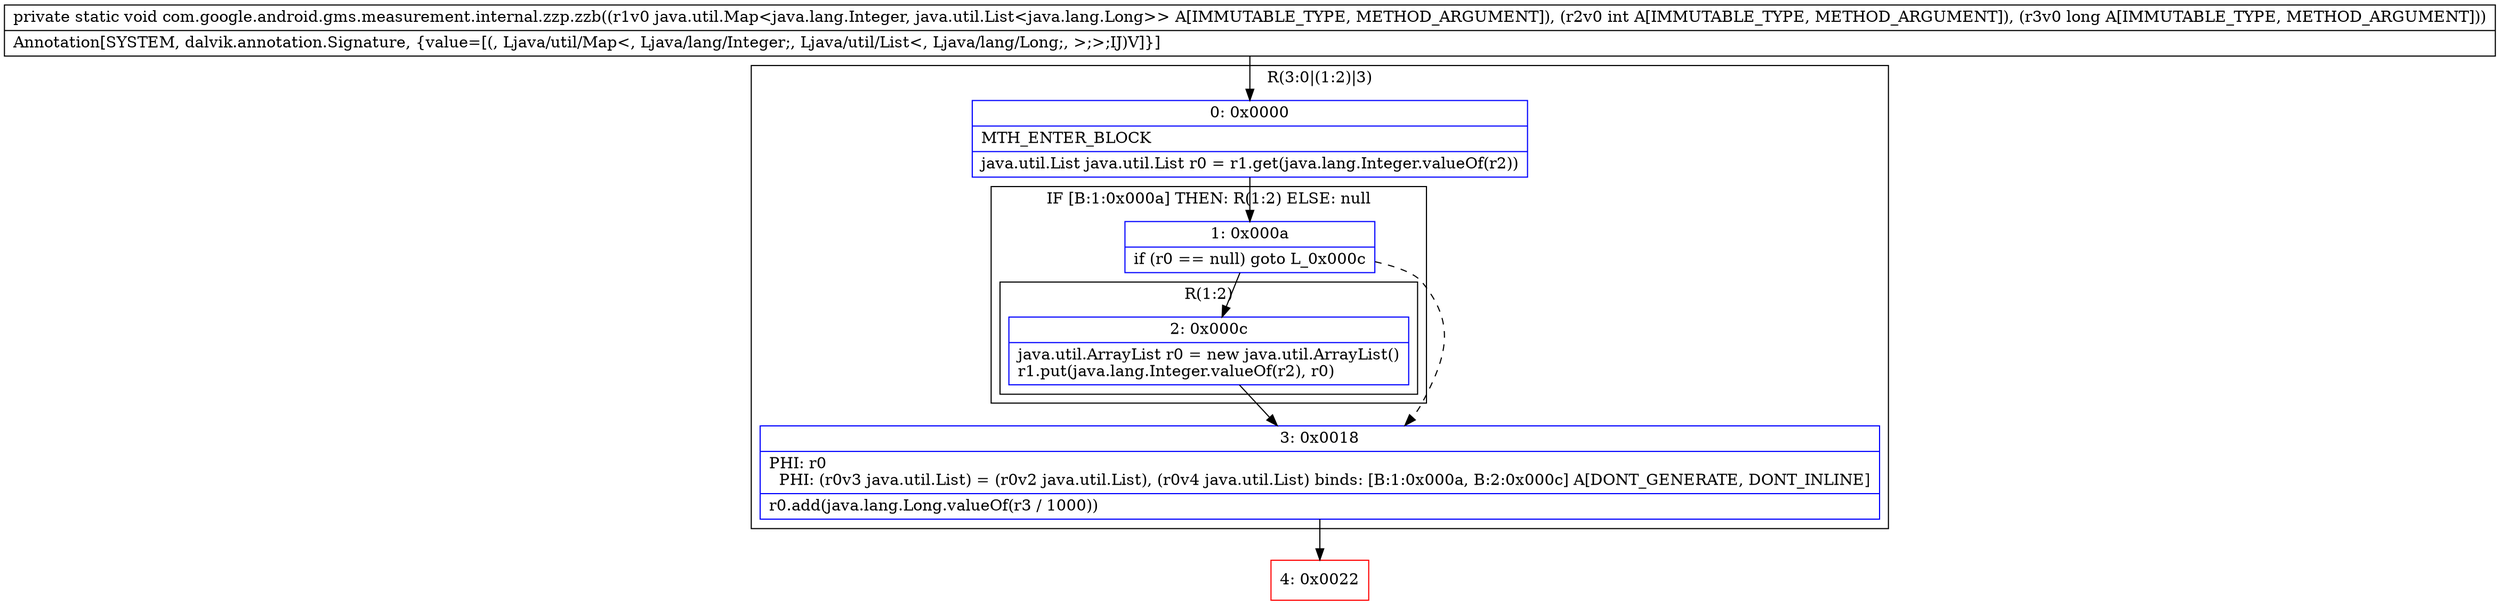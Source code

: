 digraph "CFG forcom.google.android.gms.measurement.internal.zzp.zzb(Ljava\/util\/Map;IJ)V" {
subgraph cluster_Region_2077472324 {
label = "R(3:0|(1:2)|3)";
node [shape=record,color=blue];
Node_0 [shape=record,label="{0\:\ 0x0000|MTH_ENTER_BLOCK\l|java.util.List java.util.List r0 = r1.get(java.lang.Integer.valueOf(r2))\l}"];
subgraph cluster_IfRegion_698354503 {
label = "IF [B:1:0x000a] THEN: R(1:2) ELSE: null";
node [shape=record,color=blue];
Node_1 [shape=record,label="{1\:\ 0x000a|if (r0 == null) goto L_0x000c\l}"];
subgraph cluster_Region_1279456844 {
label = "R(1:2)";
node [shape=record,color=blue];
Node_2 [shape=record,label="{2\:\ 0x000c|java.util.ArrayList r0 = new java.util.ArrayList()\lr1.put(java.lang.Integer.valueOf(r2), r0)\l}"];
}
}
Node_3 [shape=record,label="{3\:\ 0x0018|PHI: r0 \l  PHI: (r0v3 java.util.List) = (r0v2 java.util.List), (r0v4 java.util.List) binds: [B:1:0x000a, B:2:0x000c] A[DONT_GENERATE, DONT_INLINE]\l|r0.add(java.lang.Long.valueOf(r3 \/ 1000))\l}"];
}
Node_4 [shape=record,color=red,label="{4\:\ 0x0022}"];
MethodNode[shape=record,label="{private static void com.google.android.gms.measurement.internal.zzp.zzb((r1v0 java.util.Map\<java.lang.Integer, java.util.List\<java.lang.Long\>\> A[IMMUTABLE_TYPE, METHOD_ARGUMENT]), (r2v0 int A[IMMUTABLE_TYPE, METHOD_ARGUMENT]), (r3v0 long A[IMMUTABLE_TYPE, METHOD_ARGUMENT]))  | Annotation[SYSTEM, dalvik.annotation.Signature, \{value=[(, Ljava\/util\/Map\<, Ljava\/lang\/Integer;, Ljava\/util\/List\<, Ljava\/lang\/Long;, \>;\>;IJ)V]\}]\l}"];
MethodNode -> Node_0;
Node_0 -> Node_1;
Node_1 -> Node_2;
Node_1 -> Node_3[style=dashed];
Node_2 -> Node_3;
Node_3 -> Node_4;
}

